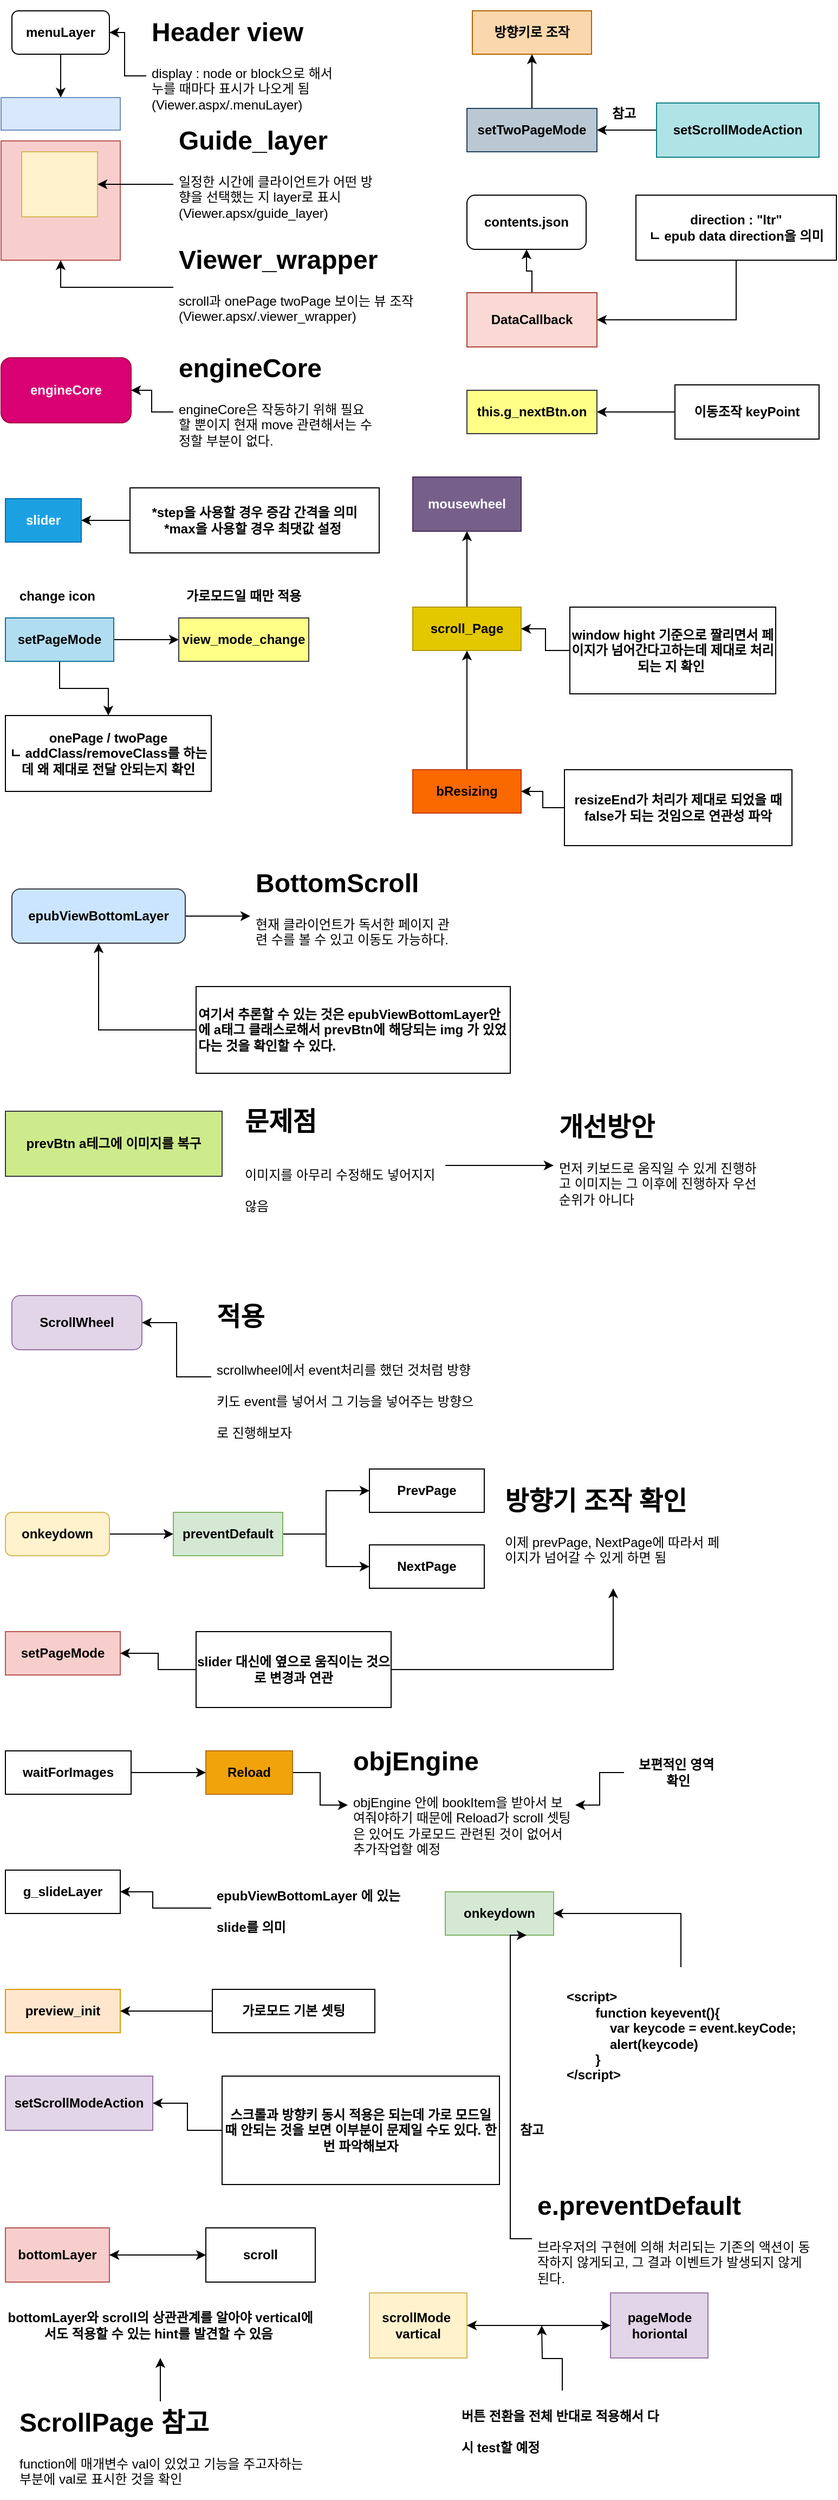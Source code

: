 <mxfile version="14.7.6" type="github">
  <diagram id="e1wD5PhbMvUPOnHznusr" name="Page-1">
    <mxGraphModel dx="1038" dy="547" grid="1" gridSize="10" guides="1" tooltips="1" connect="1" arrows="1" fold="1" page="1" pageScale="1" pageWidth="827" pageHeight="1169" math="0" shadow="0">
      <root>
        <mxCell id="0" />
        <mxCell id="1" parent="0" />
        <mxCell id="kPRlGzKAWg22ICulPj3k-5" value="" style="whiteSpace=wrap;html=1;aspect=fixed;fillColor=#f8cecc;strokeColor=#b85450;" parent="1" vertex="1">
          <mxGeometry x="30" y="145" width="110" height="110" as="geometry" />
        </mxCell>
        <mxCell id="kPRlGzKAWg22ICulPj3k-6" value="" style="rounded=0;whiteSpace=wrap;html=1;fillColor=#fff2cc;strokeColor=#d6b656;" parent="1" vertex="1">
          <mxGeometry x="49" y="155" width="70" height="60" as="geometry" />
        </mxCell>
        <mxCell id="kPRlGzKAWg22ICulPj3k-13" style="edgeStyle=orthogonalEdgeStyle;rounded=0;orthogonalLoop=1;jettySize=auto;html=1;" parent="1" source="kPRlGzKAWg22ICulPj3k-14" target="kPRlGzKAWg22ICulPj3k-15" edge="1">
          <mxGeometry relative="1" as="geometry" />
        </mxCell>
        <mxCell id="kPRlGzKAWg22ICulPj3k-14" value="&lt;b&gt;menuLayer&lt;/b&gt;" style="rounded=1;whiteSpace=wrap;html=1;" parent="1" vertex="1">
          <mxGeometry x="40" y="25" width="90" height="40" as="geometry" />
        </mxCell>
        <mxCell id="kPRlGzKAWg22ICulPj3k-15" value="" style="rounded=0;whiteSpace=wrap;html=1;fillColor=#dae8fc;strokeColor=#6c8ebf;" parent="1" vertex="1">
          <mxGeometry x="30" y="105" width="110" height="30" as="geometry" />
        </mxCell>
        <mxCell id="kPRlGzKAWg22ICulPj3k-16" style="edgeStyle=orthogonalEdgeStyle;rounded=0;orthogonalLoop=1;jettySize=auto;html=1;entryX=1;entryY=0.5;entryDx=0;entryDy=0;" parent="1" source="kPRlGzKAWg22ICulPj3k-18" target="kPRlGzKAWg22ICulPj3k-14" edge="1">
          <mxGeometry relative="1" as="geometry" />
        </mxCell>
        <mxCell id="kPRlGzKAWg22ICulPj3k-18" value="&lt;h1&gt;Header view&lt;/h1&gt;&lt;div&gt;display : node or block으로 해서&amp;nbsp;&lt;/div&gt;&lt;div&gt;누를 때마다 표시가 나오게 됨&amp;nbsp;&lt;/div&gt;&lt;div&gt;(Viewer.aspx/.menuLayer)&lt;/div&gt;" style="text;html=1;strokeColor=none;fillColor=none;spacing=5;spacingTop=-20;whiteSpace=wrap;overflow=hidden;rounded=0;" parent="1" vertex="1">
          <mxGeometry x="164" y="25" width="190" height="120" as="geometry" />
        </mxCell>
        <mxCell id="kPRlGzKAWg22ICulPj3k-19" style="edgeStyle=orthogonalEdgeStyle;rounded=0;orthogonalLoop=1;jettySize=auto;html=1;entryX=1;entryY=0.5;entryDx=0;entryDy=0;" parent="1" source="kPRlGzKAWg22ICulPj3k-20" target="kPRlGzKAWg22ICulPj3k-6" edge="1">
          <mxGeometry relative="1" as="geometry" />
        </mxCell>
        <mxCell id="kPRlGzKAWg22ICulPj3k-20" value="&lt;h1&gt;Guide_layer&lt;/h1&gt;&lt;div&gt;&lt;span&gt;일정한 시간에 클라이언트가 어떤 방향을 선택했는 지 layer로 표시&lt;/span&gt;&lt;/div&gt;&lt;div&gt;&lt;span&gt;(Viewer.apsx/guide_layer)&amp;nbsp;&amp;nbsp;&lt;/span&gt;&lt;br&gt;&lt;/div&gt;" style="text;html=1;strokeColor=none;fillColor=none;spacing=5;spacingTop=-20;whiteSpace=wrap;overflow=hidden;rounded=0;" parent="1" vertex="1">
          <mxGeometry x="189" y="125" width="190" height="120" as="geometry" />
        </mxCell>
        <mxCell id="kPRlGzKAWg22ICulPj3k-21" style="edgeStyle=orthogonalEdgeStyle;rounded=0;orthogonalLoop=1;jettySize=auto;html=1;entryX=0.5;entryY=1;entryDx=0;entryDy=0;" parent="1" source="kPRlGzKAWg22ICulPj3k-22" target="kPRlGzKAWg22ICulPj3k-5" edge="1">
          <mxGeometry relative="1" as="geometry" />
        </mxCell>
        <mxCell id="kPRlGzKAWg22ICulPj3k-22" value="&lt;h1&gt;Viewer_wrapper&lt;/h1&gt;&lt;div&gt;&lt;span&gt;scroll과 onePage twoPage 보이는 뷰 조작&amp;nbsp;&lt;/span&gt;&lt;br&gt;&lt;/div&gt;&lt;div&gt;&lt;span&gt;(Viewer.apsx/.viewer_wrapper)&lt;/span&gt;&lt;/div&gt;" style="text;html=1;strokeColor=none;fillColor=none;spacing=5;spacingTop=-20;whiteSpace=wrap;overflow=hidden;rounded=0;" parent="1" vertex="1">
          <mxGeometry x="189" y="235" width="245" height="90" as="geometry" />
        </mxCell>
        <mxCell id="kPRlGzKAWg22ICulPj3k-38" value="&lt;b&gt;engineCore&lt;/b&gt;" style="rounded=1;whiteSpace=wrap;html=1;fillColor=#d80073;strokeColor=#A50040;fontColor=#ffffff;" parent="1" vertex="1">
          <mxGeometry x="30" y="345" width="120" height="60" as="geometry" />
        </mxCell>
        <mxCell id="kPRlGzKAWg22ICulPj3k-39" style="edgeStyle=orthogonalEdgeStyle;rounded=0;orthogonalLoop=1;jettySize=auto;html=1;entryX=1;entryY=0.5;entryDx=0;entryDy=0;" parent="1" source="kPRlGzKAWg22ICulPj3k-41" target="kPRlGzKAWg22ICulPj3k-38" edge="1">
          <mxGeometry relative="1" as="geometry" />
        </mxCell>
        <mxCell id="kPRlGzKAWg22ICulPj3k-41" value="&lt;h1&gt;engineCore&lt;/h1&gt;&lt;div&gt;engineCore은 작동하기 위해 필요할 뿐이지 현재 move 관련해서는 수정할 부분이 없다.&amp;nbsp;&lt;/div&gt;" style="text;html=1;strokeColor=none;fillColor=none;spacing=5;spacingTop=-20;whiteSpace=wrap;overflow=hidden;rounded=0;" parent="1" vertex="1">
          <mxGeometry x="189" y="335" width="190" height="120" as="geometry" />
        </mxCell>
        <mxCell id="kPRlGzKAWg22ICulPj3k-42" value="&lt;b&gt;slider&lt;/b&gt;" style="rounded=0;whiteSpace=wrap;html=1;fillColor=#1ba1e2;strokeColor=#006EAF;fontColor=#ffffff;" parent="1" vertex="1">
          <mxGeometry x="34" y="475" width="70" height="40" as="geometry" />
        </mxCell>
        <mxCell id="kPRlGzKAWg22ICulPj3k-43" style="edgeStyle=orthogonalEdgeStyle;rounded=0;orthogonalLoop=1;jettySize=auto;html=1;" parent="1" source="kPRlGzKAWg22ICulPj3k-45" target="kPRlGzKAWg22ICulPj3k-42" edge="1">
          <mxGeometry relative="1" as="geometry" />
        </mxCell>
        <mxCell id="kPRlGzKAWg22ICulPj3k-45" value="&lt;b&gt;*step을 사용할 경우 증감 간격을 의미&lt;br&gt;*max을 사용할 경우&amp;nbsp;최댓값 설정&amp;nbsp;&lt;/b&gt;" style="rounded=0;whiteSpace=wrap;html=1;" parent="1" vertex="1">
          <mxGeometry x="149" y="465" width="230" height="60" as="geometry" />
        </mxCell>
        <mxCell id="kPRlGzKAWg22ICulPj3k-51" style="edgeStyle=orthogonalEdgeStyle;rounded=0;orthogonalLoop=1;jettySize=auto;html=1;entryX=0.5;entryY=0;entryDx=0;entryDy=0;" parent="1" source="kPRlGzKAWg22ICulPj3k-53" target="kPRlGzKAWg22ICulPj3k-54" edge="1">
          <mxGeometry relative="1" as="geometry" />
        </mxCell>
        <mxCell id="kPRlGzKAWg22ICulPj3k-52" style="edgeStyle=orthogonalEdgeStyle;rounded=0;orthogonalLoop=1;jettySize=auto;html=1;entryX=0;entryY=0.5;entryDx=0;entryDy=0;" parent="1" source="kPRlGzKAWg22ICulPj3k-53" target="kPRlGzKAWg22ICulPj3k-58" edge="1">
          <mxGeometry relative="1" as="geometry" />
        </mxCell>
        <mxCell id="kPRlGzKAWg22ICulPj3k-53" value="&lt;b&gt;setPageMode&lt;/b&gt;" style="rounded=0;whiteSpace=wrap;html=1;fillColor=#b1ddf0;strokeColor=#10739e;" parent="1" vertex="1">
          <mxGeometry x="34" y="585" width="100" height="40" as="geometry" />
        </mxCell>
        <mxCell id="kPRlGzKAWg22ICulPj3k-54" value="&lt;b&gt;onePage / twoPage&lt;br&gt;ㄴ addClass/removeClass를 하는데 왜 제대로 전달 안되는지 확인&lt;/b&gt;" style="rounded=0;whiteSpace=wrap;html=1;" parent="1" vertex="1">
          <mxGeometry x="34" y="675" width="190" height="70" as="geometry" />
        </mxCell>
        <mxCell id="kPRlGzKAWg22ICulPj3k-57" value="&lt;b&gt;change icon&lt;/b&gt;" style="text;html=1;strokeColor=none;fillColor=none;align=center;verticalAlign=middle;whiteSpace=wrap;rounded=0;" parent="1" vertex="1">
          <mxGeometry x="40" y="555" width="84" height="20" as="geometry" />
        </mxCell>
        <mxCell id="kPRlGzKAWg22ICulPj3k-58" value="&lt;b&gt;view_mode_change&lt;/b&gt;" style="rounded=0;whiteSpace=wrap;html=1;fillColor=#ffff88;strokeColor=#36393d;" parent="1" vertex="1">
          <mxGeometry x="194" y="585" width="120" height="40" as="geometry" />
        </mxCell>
        <mxCell id="kPRlGzKAWg22ICulPj3k-59" value="&lt;b&gt;가로모드일 때만 적용&lt;/b&gt;" style="text;html=1;strokeColor=none;fillColor=none;align=left;verticalAlign=middle;whiteSpace=wrap;rounded=0;" parent="1" vertex="1">
          <mxGeometry x="199" y="555" width="120" height="20" as="geometry" />
        </mxCell>
        <mxCell id="kPRlGzKAWg22ICulPj3k-69" style="edgeStyle=orthogonalEdgeStyle;rounded=0;orthogonalLoop=1;jettySize=auto;html=1;entryX=0.5;entryY=1;entryDx=0;entryDy=0;" parent="1" source="kPRlGzKAWg22ICulPj3k-70" target="kPRlGzKAWg22ICulPj3k-77" edge="1">
          <mxGeometry relative="1" as="geometry" />
        </mxCell>
        <mxCell id="kPRlGzKAWg22ICulPj3k-70" value="&lt;b&gt;scroll_Page&lt;/b&gt;" style="rounded=0;whiteSpace=wrap;html=1;fillColor=#e3c800;strokeColor=#B09500;fontColor=#000000;" parent="1" vertex="1">
          <mxGeometry x="410" y="575" width="100" height="40" as="geometry" />
        </mxCell>
        <mxCell id="kPRlGzKAWg22ICulPj3k-71" style="edgeStyle=orthogonalEdgeStyle;rounded=0;orthogonalLoop=1;jettySize=auto;html=1;entryX=1;entryY=0.5;entryDx=0;entryDy=0;" parent="1" source="kPRlGzKAWg22ICulPj3k-72" target="kPRlGzKAWg22ICulPj3k-70" edge="1">
          <mxGeometry relative="1" as="geometry" />
        </mxCell>
        <mxCell id="kPRlGzKAWg22ICulPj3k-72" value="&lt;b&gt;window hight 기준으로 짤리면서 페이지가 넘어간다고하는데 제대로 처리되는 지 확인&amp;nbsp;&lt;/b&gt;" style="rounded=0;whiteSpace=wrap;html=1;" parent="1" vertex="1">
          <mxGeometry x="555" y="575" width="190" height="80" as="geometry" />
        </mxCell>
        <mxCell id="kPRlGzKAWg22ICulPj3k-73" style="edgeStyle=orthogonalEdgeStyle;rounded=0;orthogonalLoop=1;jettySize=auto;html=1;entryX=0.5;entryY=1;entryDx=0;entryDy=0;" parent="1" source="kPRlGzKAWg22ICulPj3k-74" target="kPRlGzKAWg22ICulPj3k-70" edge="1">
          <mxGeometry relative="1" as="geometry" />
        </mxCell>
        <mxCell id="kPRlGzKAWg22ICulPj3k-74" value="&lt;b&gt;bResizing&lt;/b&gt;" style="rounded=0;whiteSpace=wrap;html=1;fillColor=#fa6800;strokeColor=#C73500;fontColor=#000000;" parent="1" vertex="1">
          <mxGeometry x="410" y="725" width="100" height="40" as="geometry" />
        </mxCell>
        <mxCell id="kPRlGzKAWg22ICulPj3k-75" style="edgeStyle=orthogonalEdgeStyle;rounded=0;orthogonalLoop=1;jettySize=auto;html=1;entryX=1;entryY=0.5;entryDx=0;entryDy=0;" parent="1" source="kPRlGzKAWg22ICulPj3k-76" target="kPRlGzKAWg22ICulPj3k-74" edge="1">
          <mxGeometry relative="1" as="geometry" />
        </mxCell>
        <mxCell id="kPRlGzKAWg22ICulPj3k-76" value="&lt;b&gt;resizeEnd가 처리가 제대로 되었을 때 false가 되는 것임으로 연관성 파악&lt;/b&gt;" style="rounded=0;whiteSpace=wrap;html=1;" parent="1" vertex="1">
          <mxGeometry x="550" y="725" width="210" height="70" as="geometry" />
        </mxCell>
        <mxCell id="kPRlGzKAWg22ICulPj3k-77" value="&lt;b&gt;mousewheel&lt;/b&gt;" style="rounded=0;whiteSpace=wrap;html=1;fillColor=#76608a;strokeColor=#432D57;fontColor=#ffffff;" parent="1" vertex="1">
          <mxGeometry x="410" y="455" width="100" height="50" as="geometry" />
        </mxCell>
        <mxCell id="kPRlGzKAWg22ICulPj3k-79" value="&lt;b&gt;방향키로 조작&lt;/b&gt;" style="rounded=0;whiteSpace=wrap;html=1;fillColor=#fad7ac;strokeColor=#b46504;" parent="1" vertex="1">
          <mxGeometry x="465" y="25" width="110" height="40" as="geometry" />
        </mxCell>
        <mxCell id="kPRlGzKAWg22ICulPj3k-80" style="edgeStyle=orthogonalEdgeStyle;rounded=0;orthogonalLoop=1;jettySize=auto;html=1;entryX=1;entryY=0.5;entryDx=0;entryDy=0;" parent="1" source="kPRlGzKAWg22ICulPj3k-81" target="kPRlGzKAWg22ICulPj3k-84" edge="1">
          <mxGeometry relative="1" as="geometry" />
        </mxCell>
        <mxCell id="kPRlGzKAWg22ICulPj3k-81" value="&lt;b&gt;setScrollModeAction&lt;/b&gt;" style="rounded=0;whiteSpace=wrap;html=1;fillColor=#b0e3e6;strokeColor=#0e8088;" parent="1" vertex="1">
          <mxGeometry x="635" y="110" width="150" height="50" as="geometry" />
        </mxCell>
        <mxCell id="kPRlGzKAWg22ICulPj3k-82" value="&lt;b&gt;참고&lt;/b&gt;" style="text;html=1;strokeColor=none;fillColor=none;align=center;verticalAlign=middle;whiteSpace=wrap;rounded=0;" parent="1" vertex="1">
          <mxGeometry x="585" y="110" width="40" height="20" as="geometry" />
        </mxCell>
        <mxCell id="kPRlGzKAWg22ICulPj3k-83" style="edgeStyle=orthogonalEdgeStyle;rounded=0;orthogonalLoop=1;jettySize=auto;html=1;" parent="1" source="kPRlGzKAWg22ICulPj3k-84" target="kPRlGzKAWg22ICulPj3k-79" edge="1">
          <mxGeometry relative="1" as="geometry" />
        </mxCell>
        <mxCell id="kPRlGzKAWg22ICulPj3k-84" value="&lt;b&gt;setTwoPageMode&lt;/b&gt;" style="rounded=0;whiteSpace=wrap;html=1;fillColor=#bac8d3;strokeColor=#23445d;" parent="1" vertex="1">
          <mxGeometry x="460" y="115" width="120" height="40" as="geometry" />
        </mxCell>
        <mxCell id="kPRlGzKAWg22ICulPj3k-85" value="&lt;b&gt;contents.json&lt;/b&gt;" style="rounded=1;whiteSpace=wrap;html=1;" parent="1" vertex="1">
          <mxGeometry x="460" y="195" width="110" height="50" as="geometry" />
        </mxCell>
        <mxCell id="kPRlGzKAWg22ICulPj3k-86" style="edgeStyle=orthogonalEdgeStyle;rounded=0;orthogonalLoop=1;jettySize=auto;html=1;" parent="1" source="kPRlGzKAWg22ICulPj3k-87" target="kPRlGzKAWg22ICulPj3k-85" edge="1">
          <mxGeometry relative="1" as="geometry" />
        </mxCell>
        <mxCell id="kPRlGzKAWg22ICulPj3k-87" value="&lt;b&gt;DataCallback&lt;/b&gt;" style="rounded=0;whiteSpace=wrap;html=1;fillColor=#fad9d5;strokeColor=#ae4132;" parent="1" vertex="1">
          <mxGeometry x="460" y="285" width="120" height="50" as="geometry" />
        </mxCell>
        <mxCell id="kPRlGzKAWg22ICulPj3k-88" style="edgeStyle=orthogonalEdgeStyle;rounded=0;orthogonalLoop=1;jettySize=auto;html=1;entryX=1;entryY=0.5;entryDx=0;entryDy=0;" parent="1" source="kPRlGzKAWg22ICulPj3k-89" target="kPRlGzKAWg22ICulPj3k-87" edge="1">
          <mxGeometry relative="1" as="geometry">
            <Array as="points">
              <mxPoint x="709" y="310" />
            </Array>
          </mxGeometry>
        </mxCell>
        <mxCell id="kPRlGzKAWg22ICulPj3k-89" value="&lt;b&gt;direction : &quot;ltr&quot;&lt;br&gt;ㄴ epub data direction을 의미&lt;br&gt;&lt;/b&gt;" style="rounded=0;whiteSpace=wrap;html=1;" parent="1" vertex="1">
          <mxGeometry x="616" y="195" width="185" height="60" as="geometry" />
        </mxCell>
        <mxCell id="kPRlGzKAWg22ICulPj3k-90" value="&lt;b&gt;this.g_nextBtn.on&lt;/b&gt;" style="rounded=0;whiteSpace=wrap;html=1;fillColor=#ffff88;strokeColor=#36393d;" parent="1" vertex="1">
          <mxGeometry x="460" y="375" width="120" height="40" as="geometry" />
        </mxCell>
        <mxCell id="kPRlGzKAWg22ICulPj3k-91" style="edgeStyle=orthogonalEdgeStyle;rounded=0;orthogonalLoop=1;jettySize=auto;html=1;entryX=1;entryY=0.5;entryDx=0;entryDy=0;" parent="1" source="kPRlGzKAWg22ICulPj3k-92" target="kPRlGzKAWg22ICulPj3k-90" edge="1">
          <mxGeometry relative="1" as="geometry" />
        </mxCell>
        <mxCell id="kPRlGzKAWg22ICulPj3k-92" value="&lt;b&gt;이동조작 keyPoint&lt;/b&gt;" style="rounded=0;whiteSpace=wrap;html=1;" parent="1" vertex="1">
          <mxGeometry x="652" y="370" width="133" height="50" as="geometry" />
        </mxCell>
        <mxCell id="kPRlGzKAWg22ICulPj3k-93" style="edgeStyle=orthogonalEdgeStyle;rounded=0;orthogonalLoop=1;jettySize=auto;html=1;entryX=0;entryY=0.5;entryDx=0;entryDy=0;" parent="1" source="kPRlGzKAWg22ICulPj3k-94" target="kPRlGzKAWg22ICulPj3k-95" edge="1">
          <mxGeometry relative="1" as="geometry" />
        </mxCell>
        <mxCell id="kPRlGzKAWg22ICulPj3k-94" value="&lt;b&gt;epubViewBottomLayer&lt;/b&gt;" style="rounded=1;whiteSpace=wrap;html=1;fillColor=#cce5ff;strokeColor=#36393d;" parent="1" vertex="1">
          <mxGeometry x="40" y="835" width="160" height="50" as="geometry" />
        </mxCell>
        <mxCell id="kPRlGzKAWg22ICulPj3k-95" value="&lt;h1&gt;BottomScroll&lt;/h1&gt;&lt;p&gt;현재 클라이언트가 독서한 페이지 관련 수를 볼 수 있고 이동도 가능하다.&lt;/p&gt;" style="text;html=1;strokeColor=none;fillColor=none;spacing=5;spacingTop=-20;whiteSpace=wrap;overflow=hidden;rounded=0;" parent="1" vertex="1">
          <mxGeometry x="260" y="810" width="190" height="100" as="geometry" />
        </mxCell>
        <mxCell id="kPRlGzKAWg22ICulPj3k-96" style="edgeStyle=orthogonalEdgeStyle;rounded=0;orthogonalLoop=1;jettySize=auto;html=1;entryX=0.5;entryY=1;entryDx=0;entryDy=0;" parent="1" source="kPRlGzKAWg22ICulPj3k-97" target="kPRlGzKAWg22ICulPj3k-94" edge="1">
          <mxGeometry relative="1" as="geometry" />
        </mxCell>
        <mxCell id="kPRlGzKAWg22ICulPj3k-97" value="&lt;b&gt;여기서 추론할 수 있는 것은 epubViewBottomLayer안에 a태그 클래스로해서 prevBtn에 해당되는 img 가 있었다는 것을 확인할 수 있다.&amp;nbsp;&lt;/b&gt;" style="rounded=0;whiteSpace=wrap;html=1;align=left;" parent="1" vertex="1">
          <mxGeometry x="210" y="925" width="290" height="80" as="geometry" />
        </mxCell>
        <mxCell id="kPRlGzKAWg22ICulPj3k-98" value="&lt;b&gt;prevBtn a테그에 이미지를 복구&lt;/b&gt;" style="rounded=0;whiteSpace=wrap;html=1;fillColor=#cdeb8b;strokeColor=#36393d;" parent="1" vertex="1">
          <mxGeometry x="34" y="1040" width="200" height="60" as="geometry" />
        </mxCell>
        <mxCell id="iuW5i6splYpdamNilFSW-3" style="edgeStyle=orthogonalEdgeStyle;rounded=0;orthogonalLoop=1;jettySize=auto;html=1;entryX=0;entryY=0.5;entryDx=0;entryDy=0;" parent="1" source="iuW5i6splYpdamNilFSW-1" target="iuW5i6splYpdamNilFSW-2" edge="1">
          <mxGeometry relative="1" as="geometry" />
        </mxCell>
        <mxCell id="iuW5i6splYpdamNilFSW-1" value="&lt;h1&gt;&lt;span&gt;문제점&lt;/span&gt;&lt;/h1&gt;&lt;h1&gt;&lt;span style=&quot;font-size: 12px ; font-weight: 400&quot;&gt;이미지를 아무리 수정해도 넣어지지 않음&amp;nbsp;&lt;/span&gt;&lt;/h1&gt;" style="text;html=1;strokeColor=none;fillColor=none;spacing=5;spacingTop=-20;whiteSpace=wrap;overflow=hidden;rounded=0;" parent="1" vertex="1">
          <mxGeometry x="250" y="1030" width="190" height="120" as="geometry" />
        </mxCell>
        <mxCell id="iuW5i6splYpdamNilFSW-2" value="&lt;h1&gt;개선방안&lt;/h1&gt;&lt;p&gt;먼저 키보드로 움직일 수 있게 진행하고 이미지는 그 이후에 진행하자 우선순위가 아니다&lt;/p&gt;" style="text;html=1;strokeColor=none;fillColor=none;spacing=5;spacingTop=-20;whiteSpace=wrap;overflow=hidden;rounded=0;" parent="1" vertex="1">
          <mxGeometry x="540" y="1035" width="195" height="110" as="geometry" />
        </mxCell>
        <mxCell id="iuW5i6splYpdamNilFSW-4" value="&lt;b&gt;ScrollWheel&lt;/b&gt;" style="rounded=1;whiteSpace=wrap;html=1;fillColor=#e1d5e7;strokeColor=#9673a6;" parent="1" vertex="1">
          <mxGeometry x="40" y="1210" width="120" height="50" as="geometry" />
        </mxCell>
        <mxCell id="iuW5i6splYpdamNilFSW-6" style="edgeStyle=orthogonalEdgeStyle;rounded=0;orthogonalLoop=1;jettySize=auto;html=1;entryX=1;entryY=0.5;entryDx=0;entryDy=0;" parent="1" source="iuW5i6splYpdamNilFSW-5" target="iuW5i6splYpdamNilFSW-4" edge="1">
          <mxGeometry relative="1" as="geometry" />
        </mxCell>
        <mxCell id="iuW5i6splYpdamNilFSW-5" value="&lt;h1&gt;&lt;span&gt;적용&lt;/span&gt;&lt;/h1&gt;&lt;h1&gt;&lt;span style=&quot;font-size: 12px ; font-weight: 400&quot;&gt;scrollwheel에서 event처리를 했던 것처럼 방향키도 event를 넣어서 그 기능을 넣어주는 방향으로 진행해보자&amp;nbsp;&lt;/span&gt;&lt;/h1&gt;" style="text;html=1;strokeColor=none;fillColor=none;spacing=5;spacingTop=-20;whiteSpace=wrap;overflow=hidden;rounded=0;" parent="1" vertex="1">
          <mxGeometry x="224" y="1210" width="246" height="150" as="geometry" />
        </mxCell>
        <mxCell id="iuW5i6splYpdamNilFSW-7" value="&lt;b&gt;PrevPage&lt;/b&gt;" style="rounded=0;whiteSpace=wrap;html=1;" parent="1" vertex="1">
          <mxGeometry x="370" y="1370" width="106" height="40" as="geometry" />
        </mxCell>
        <mxCell id="iuW5i6splYpdamNilFSW-8" value="&lt;b&gt;NextPage&lt;/b&gt;" style="rounded=0;whiteSpace=wrap;html=1;" parent="1" vertex="1">
          <mxGeometry x="370" y="1440" width="106" height="40" as="geometry" />
        </mxCell>
        <mxCell id="U5ivhS8-NOqXa-dpkwsS-3" style="edgeStyle=orthogonalEdgeStyle;rounded=0;orthogonalLoop=1;jettySize=auto;html=1;entryX=0;entryY=0.5;entryDx=0;entryDy=0;" parent="1" source="U5ivhS8-NOqXa-dpkwsS-1" target="U5ivhS8-NOqXa-dpkwsS-2" edge="1">
          <mxGeometry relative="1" as="geometry" />
        </mxCell>
        <mxCell id="U5ivhS8-NOqXa-dpkwsS-1" value="&lt;b&gt;onkeydown&lt;/b&gt;" style="rounded=1;whiteSpace=wrap;html=1;fillColor=#fff2cc;strokeColor=#d6b656;" parent="1" vertex="1">
          <mxGeometry x="34" y="1410" width="96" height="40" as="geometry" />
        </mxCell>
        <mxCell id="U5ivhS8-NOqXa-dpkwsS-4" style="edgeStyle=orthogonalEdgeStyle;rounded=0;orthogonalLoop=1;jettySize=auto;html=1;entryX=0;entryY=0.5;entryDx=0;entryDy=0;" parent="1" source="U5ivhS8-NOqXa-dpkwsS-2" target="iuW5i6splYpdamNilFSW-7" edge="1">
          <mxGeometry relative="1" as="geometry" />
        </mxCell>
        <mxCell id="U5ivhS8-NOqXa-dpkwsS-5" style="edgeStyle=orthogonalEdgeStyle;rounded=0;orthogonalLoop=1;jettySize=auto;html=1;" parent="1" source="U5ivhS8-NOqXa-dpkwsS-2" target="iuW5i6splYpdamNilFSW-8" edge="1">
          <mxGeometry relative="1" as="geometry" />
        </mxCell>
        <mxCell id="U5ivhS8-NOqXa-dpkwsS-2" value="&lt;b&gt;preventDefault&lt;/b&gt;" style="rounded=0;whiteSpace=wrap;html=1;fillColor=#d5e8d4;strokeColor=#82b366;" parent="1" vertex="1">
          <mxGeometry x="189" y="1410" width="101" height="40" as="geometry" />
        </mxCell>
        <mxCell id="U5ivhS8-NOqXa-dpkwsS-6" value="&lt;h1&gt;방향기 조작 확인&lt;/h1&gt;&lt;p&gt;이제 prevPage, NextPage에 따라서 페이지가 넘어갈 수 있게 하면 됨&amp;nbsp;&lt;/p&gt;" style="text;html=1;strokeColor=none;fillColor=none;spacing=5;spacingTop=-20;whiteSpace=wrap;overflow=hidden;rounded=0;" parent="1" vertex="1">
          <mxGeometry x="490" y="1380" width="210" height="100" as="geometry" />
        </mxCell>
        <mxCell id="U5ivhS8-NOqXa-dpkwsS-7" value="&lt;b&gt;setPageMode&lt;/b&gt;" style="rounded=0;whiteSpace=wrap;html=1;fillColor=#f8cecc;strokeColor=#b85450;" parent="1" vertex="1">
          <mxGeometry x="34" y="1520" width="106" height="40" as="geometry" />
        </mxCell>
        <mxCell id="U5ivhS8-NOqXa-dpkwsS-9" style="edgeStyle=orthogonalEdgeStyle;rounded=0;orthogonalLoop=1;jettySize=auto;html=1;" parent="1" source="U5ivhS8-NOqXa-dpkwsS-8" target="U5ivhS8-NOqXa-dpkwsS-6" edge="1">
          <mxGeometry relative="1" as="geometry" />
        </mxCell>
        <mxCell id="U5ivhS8-NOqXa-dpkwsS-10" style="edgeStyle=orthogonalEdgeStyle;rounded=0;orthogonalLoop=1;jettySize=auto;html=1;entryX=1;entryY=0.5;entryDx=0;entryDy=0;" parent="1" source="U5ivhS8-NOqXa-dpkwsS-8" target="U5ivhS8-NOqXa-dpkwsS-7" edge="1">
          <mxGeometry relative="1" as="geometry" />
        </mxCell>
        <mxCell id="U5ivhS8-NOqXa-dpkwsS-8" value="&lt;b&gt;slider 대신에 옆으로 움직이는 것으로 변경과 연관&lt;/b&gt;" style="rounded=0;whiteSpace=wrap;html=1;" parent="1" vertex="1">
          <mxGeometry x="210" y="1520" width="180" height="70" as="geometry" />
        </mxCell>
        <mxCell id="U5ivhS8-NOqXa-dpkwsS-17" style="edgeStyle=orthogonalEdgeStyle;rounded=0;orthogonalLoop=1;jettySize=auto;html=1;entryX=0;entryY=0.5;entryDx=0;entryDy=0;" parent="1" source="U5ivhS8-NOqXa-dpkwsS-11" target="U5ivhS8-NOqXa-dpkwsS-16" edge="1">
          <mxGeometry relative="1" as="geometry" />
        </mxCell>
        <mxCell id="U5ivhS8-NOqXa-dpkwsS-11" value="&lt;b&gt;Reload&lt;/b&gt;" style="rounded=0;whiteSpace=wrap;html=1;fillColor=#f0a30a;strokeColor=#BD7000;fontColor=#000000;" parent="1" vertex="1">
          <mxGeometry x="219" y="1630" width="80" height="40" as="geometry" />
        </mxCell>
        <mxCell id="U5ivhS8-NOqXa-dpkwsS-15" style="edgeStyle=orthogonalEdgeStyle;rounded=0;orthogonalLoop=1;jettySize=auto;html=1;" parent="1" source="U5ivhS8-NOqXa-dpkwsS-12" target="U5ivhS8-NOqXa-dpkwsS-11" edge="1">
          <mxGeometry relative="1" as="geometry" />
        </mxCell>
        <mxCell id="U5ivhS8-NOqXa-dpkwsS-12" value="&lt;b&gt;waitForImages&lt;/b&gt;" style="rounded=0;whiteSpace=wrap;html=1;" parent="1" vertex="1">
          <mxGeometry x="34" y="1630" width="116" height="40" as="geometry" />
        </mxCell>
        <mxCell id="U5ivhS8-NOqXa-dpkwsS-16" value="&lt;h1&gt;objEngine&amp;nbsp;&lt;/h1&gt;&lt;p&gt;objEngine 안에 bookItem을 받아서 보여줘야하기 때문에 Reload가 scroll 셋팅은 있어도 가로모드 관련된 것이 없어서 추가작업할 예정&lt;/p&gt;" style="text;html=1;strokeColor=none;fillColor=none;spacing=5;spacingTop=-20;whiteSpace=wrap;overflow=hidden;rounded=0;" parent="1" vertex="1">
          <mxGeometry x="350" y="1620" width="210" height="120" as="geometry" />
        </mxCell>
        <mxCell id="U5ivhS8-NOqXa-dpkwsS-18" value="&lt;b&gt;g_slideLayer&lt;/b&gt;" style="rounded=0;whiteSpace=wrap;html=1;" parent="1" vertex="1">
          <mxGeometry x="34" y="1740" width="106" height="40" as="geometry" />
        </mxCell>
        <mxCell id="U5ivhS8-NOqXa-dpkwsS-23" value="" style="edgeStyle=orthogonalEdgeStyle;rounded=0;orthogonalLoop=1;jettySize=auto;html=1;" parent="1" source="U5ivhS8-NOqXa-dpkwsS-19" target="U5ivhS8-NOqXa-dpkwsS-18" edge="1">
          <mxGeometry relative="1" as="geometry">
            <Array as="points">
              <mxPoint x="170" y="1775" />
              <mxPoint x="170" y="1760" />
            </Array>
          </mxGeometry>
        </mxCell>
        <mxCell id="U5ivhS8-NOqXa-dpkwsS-19" value="&lt;h1&gt;&lt;span style=&quot;font-size: 12px&quot;&gt;epubViewBottomLayer 에 있는 slide를 의미&amp;nbsp;&lt;/span&gt;&lt;br&gt;&lt;/h1&gt;" style="text;html=1;strokeColor=none;fillColor=none;spacing=5;spacingTop=-20;whiteSpace=wrap;overflow=hidden;rounded=0;" parent="1" vertex="1">
          <mxGeometry x="224" y="1740" width="190" height="70" as="geometry" />
        </mxCell>
        <mxCell id="U5ivhS8-NOqXa-dpkwsS-25" style="edgeStyle=orthogonalEdgeStyle;rounded=0;orthogonalLoop=1;jettySize=auto;html=1;" parent="1" source="U5ivhS8-NOqXa-dpkwsS-24" target="U5ivhS8-NOqXa-dpkwsS-16" edge="1">
          <mxGeometry relative="1" as="geometry" />
        </mxCell>
        <mxCell id="U5ivhS8-NOqXa-dpkwsS-24" value="&lt;b&gt;보편적인 영역&amp;nbsp;&lt;br&gt;확인&lt;/b&gt;" style="text;html=1;strokeColor=none;fillColor=none;align=center;verticalAlign=middle;whiteSpace=wrap;rounded=0;" parent="1" vertex="1">
          <mxGeometry x="605" y="1620" width="100" height="60" as="geometry" />
        </mxCell>
        <mxCell id="U5ivhS8-NOqXa-dpkwsS-26" value="&lt;b&gt;preview_init&lt;/b&gt;" style="rounded=0;whiteSpace=wrap;html=1;fillColor=#ffe6cc;strokeColor=#d79b00;" parent="1" vertex="1">
          <mxGeometry x="34" y="1850" width="106" height="40" as="geometry" />
        </mxCell>
        <mxCell id="U5ivhS8-NOqXa-dpkwsS-28" style="edgeStyle=orthogonalEdgeStyle;rounded=0;orthogonalLoop=1;jettySize=auto;html=1;entryX=1;entryY=0.5;entryDx=0;entryDy=0;" parent="1" source="U5ivhS8-NOqXa-dpkwsS-27" target="U5ivhS8-NOqXa-dpkwsS-26" edge="1">
          <mxGeometry relative="1" as="geometry" />
        </mxCell>
        <mxCell id="U5ivhS8-NOqXa-dpkwsS-27" value="&lt;b&gt;가로모드 기본 셋팅&lt;/b&gt;" style="rounded=0;whiteSpace=wrap;html=1;" parent="1" vertex="1">
          <mxGeometry x="225" y="1850" width="150" height="40" as="geometry" />
        </mxCell>
        <mxCell id="1GNjUkm0f3w-K9f3igT4-1" value="&lt;b&gt;setScrollModeAction&lt;/b&gt;" style="rounded=0;whiteSpace=wrap;html=1;fillColor=#e1d5e7;strokeColor=#9673a6;" parent="1" vertex="1">
          <mxGeometry x="34" y="1930" width="136" height="50" as="geometry" />
        </mxCell>
        <mxCell id="1GNjUkm0f3w-K9f3igT4-3" style="edgeStyle=orthogonalEdgeStyle;rounded=0;orthogonalLoop=1;jettySize=auto;html=1;entryX=1;entryY=0.5;entryDx=0;entryDy=0;" parent="1" source="1GNjUkm0f3w-K9f3igT4-2" target="1GNjUkm0f3w-K9f3igT4-1" edge="1">
          <mxGeometry relative="1" as="geometry" />
        </mxCell>
        <mxCell id="1GNjUkm0f3w-K9f3igT4-2" value="&lt;b&gt;스크롤과 방향키 동시 적용은 되는데 가로 모드일 때 안되는 것을 보면 이부분이 문제일 수도 있다. 한번 파악해보자&lt;/b&gt;" style="rounded=0;whiteSpace=wrap;html=1;" parent="1" vertex="1">
          <mxGeometry x="234" y="1930" width="256" height="100" as="geometry" />
        </mxCell>
        <mxCell id="fOdEkcvAjvyOJWPLXvry-3" style="edgeStyle=orthogonalEdgeStyle;rounded=0;orthogonalLoop=1;jettySize=auto;html=1;" parent="1" source="fOdEkcvAjvyOJWPLXvry-1" target="fOdEkcvAjvyOJWPLXvry-2" edge="1">
          <mxGeometry relative="1" as="geometry" />
        </mxCell>
        <mxCell id="fOdEkcvAjvyOJWPLXvry-1" value="&lt;b&gt;bottomLayer&lt;/b&gt;" style="rounded=0;whiteSpace=wrap;html=1;fillColor=#f8cecc;strokeColor=#b85450;" parent="1" vertex="1">
          <mxGeometry x="34" y="2070" width="96" height="50" as="geometry" />
        </mxCell>
        <mxCell id="fOdEkcvAjvyOJWPLXvry-4" style="edgeStyle=orthogonalEdgeStyle;rounded=0;orthogonalLoop=1;jettySize=auto;html=1;entryX=1;entryY=0.5;entryDx=0;entryDy=0;" parent="1" source="fOdEkcvAjvyOJWPLXvry-2" target="fOdEkcvAjvyOJWPLXvry-1" edge="1">
          <mxGeometry relative="1" as="geometry" />
        </mxCell>
        <mxCell id="fOdEkcvAjvyOJWPLXvry-2" value="&lt;b&gt;scroll&lt;/b&gt;" style="rounded=0;whiteSpace=wrap;html=1;" parent="1" vertex="1">
          <mxGeometry x="219" y="2070" width="101" height="50" as="geometry" />
        </mxCell>
        <mxCell id="fOdEkcvAjvyOJWPLXvry-5" value="&lt;b&gt;bottomLayer와 scroll의 상관관계를 알아야 vertical에서도 적용할 수 있는 hint를 발견할 수 있음&amp;nbsp;&lt;/b&gt;" style="text;html=1;strokeColor=none;fillColor=none;align=center;verticalAlign=middle;whiteSpace=wrap;rounded=0;" parent="1" vertex="1">
          <mxGeometry x="34" y="2130" width="286" height="60" as="geometry" />
        </mxCell>
        <mxCell id="fOdEkcvAjvyOJWPLXvry-7" style="edgeStyle=orthogonalEdgeStyle;rounded=0;orthogonalLoop=1;jettySize=auto;html=1;entryX=0.5;entryY=1;entryDx=0;entryDy=0;" parent="1" source="fOdEkcvAjvyOJWPLXvry-6" target="fOdEkcvAjvyOJWPLXvry-5" edge="1">
          <mxGeometry relative="1" as="geometry" />
        </mxCell>
        <mxCell id="fOdEkcvAjvyOJWPLXvry-6" value="&lt;h1&gt;ScrollPage 참고&lt;/h1&gt;&lt;p&gt;function에 매개변수 val이 있었고 기능을 주고자하는 부분에 val로 표시한 것을 확인&amp;nbsp;&lt;/p&gt;" style="text;html=1;strokeColor=none;fillColor=none;spacing=5;spacingTop=-20;whiteSpace=wrap;overflow=hidden;rounded=0;" parent="1" vertex="1">
          <mxGeometry x="42" y="2230" width="270" height="90" as="geometry" />
        </mxCell>
        <mxCell id="MsV2zIIszYdnzMvMHSic-1" value="&lt;b&gt;onkeydown&lt;/b&gt;" style="rounded=0;whiteSpace=wrap;html=1;fillColor=#d5e8d4;strokeColor=#82b366;" parent="1" vertex="1">
          <mxGeometry x="440" y="1760" width="100" height="40" as="geometry" />
        </mxCell>
        <mxCell id="MsV2zIIszYdnzMvMHSic-4" style="edgeStyle=orthogonalEdgeStyle;rounded=0;orthogonalLoop=1;jettySize=auto;html=1;entryX=1;entryY=0.5;entryDx=0;entryDy=0;" parent="1" source="MsV2zIIszYdnzMvMHSic-3" target="MsV2zIIszYdnzMvMHSic-1" edge="1">
          <mxGeometry relative="1" as="geometry">
            <mxPoint x="550" y="1770" as="targetPoint" />
            <Array as="points">
              <mxPoint x="658" y="1780" />
            </Array>
          </mxGeometry>
        </mxCell>
        <mxCell id="MsV2zIIszYdnzMvMHSic-3" value="&lt;div&gt;&lt;b&gt;&amp;lt;script&amp;gt;&lt;/b&gt;&lt;/div&gt;&lt;div&gt;&lt;b&gt;&amp;nbsp; &amp;nbsp; &amp;nbsp; &amp;nbsp; function keyevent(){&lt;/b&gt;&lt;/div&gt;&lt;div&gt;&lt;b&gt;&amp;nbsp; &amp;nbsp; &amp;nbsp; &amp;nbsp; &amp;nbsp; &amp;nbsp; var keycode = event.keyCode;&lt;/b&gt;&lt;/div&gt;&lt;div&gt;&lt;b&gt;&amp;nbsp; &amp;nbsp; &amp;nbsp; &amp;nbsp; &amp;nbsp; &amp;nbsp; alert(keycode)&lt;/b&gt;&lt;/div&gt;&lt;div&gt;&lt;b&gt;&amp;nbsp; &amp;nbsp; &amp;nbsp; &amp;nbsp; }&lt;/b&gt;&lt;/div&gt;&lt;div&gt;&lt;b&gt;&amp;lt;/script&amp;gt;&lt;/b&gt;&lt;/div&gt;" style="rounded=0;whiteSpace=wrap;html=1;strokeColor=#FFFFFF;align=left;" parent="1" vertex="1">
          <mxGeometry x="550" y="1830" width="215" height="125" as="geometry" />
        </mxCell>
        <mxCell id="MsV2zIIszYdnzMvMHSic-7" style="edgeStyle=orthogonalEdgeStyle;rounded=0;orthogonalLoop=1;jettySize=auto;html=1;entryX=0.75;entryY=1;entryDx=0;entryDy=0;" parent="1" source="MsV2zIIszYdnzMvMHSic-5" target="MsV2zIIszYdnzMvMHSic-1" edge="1">
          <mxGeometry relative="1" as="geometry">
            <Array as="points">
              <mxPoint x="500" y="2080" />
              <mxPoint x="500" y="1800" />
            </Array>
          </mxGeometry>
        </mxCell>
        <mxCell id="MsV2zIIszYdnzMvMHSic-5" value="&lt;h1&gt;e.preventDefault&amp;nbsp;&lt;/h1&gt;&lt;p&gt;브라우저의 구현에 의해 처리되는 기존의 액션이 동작하지 않게되고, 그 결과 이벤트가 발생되지 않게 된다.&lt;/p&gt;" style="text;html=1;strokeColor=none;fillColor=none;spacing=5;spacingTop=-20;whiteSpace=wrap;overflow=hidden;rounded=0;" parent="1" vertex="1">
          <mxGeometry x="520" y="2030" width="260" height="100" as="geometry" />
        </mxCell>
        <mxCell id="MsV2zIIszYdnzMvMHSic-8" value="&lt;b&gt;참고&lt;/b&gt;" style="text;html=1;strokeColor=none;fillColor=none;align=center;verticalAlign=middle;whiteSpace=wrap;rounded=0;" parent="1" vertex="1">
          <mxGeometry x="500" y="1970" width="40" height="20" as="geometry" />
        </mxCell>
        <mxCell id="eXka8Ew9YCxGyz-5EVeJ-3" style="edgeStyle=orthogonalEdgeStyle;rounded=0;orthogonalLoop=1;jettySize=auto;html=1;" edge="1" parent="1" source="eXka8Ew9YCxGyz-5EVeJ-1" target="eXka8Ew9YCxGyz-5EVeJ-2">
          <mxGeometry relative="1" as="geometry" />
        </mxCell>
        <mxCell id="eXka8Ew9YCxGyz-5EVeJ-1" value="&lt;b&gt;scrollMode&amp;nbsp;&lt;br&gt;vartical&lt;/b&gt;" style="rounded=0;whiteSpace=wrap;html=1;fillColor=#fff2cc;strokeColor=#d6b656;" vertex="1" parent="1">
          <mxGeometry x="370" y="2130" width="90" height="60" as="geometry" />
        </mxCell>
        <mxCell id="eXka8Ew9YCxGyz-5EVeJ-4" style="edgeStyle=orthogonalEdgeStyle;rounded=0;orthogonalLoop=1;jettySize=auto;html=1;entryX=1;entryY=0.5;entryDx=0;entryDy=0;" edge="1" parent="1" source="eXka8Ew9YCxGyz-5EVeJ-2" target="eXka8Ew9YCxGyz-5EVeJ-1">
          <mxGeometry relative="1" as="geometry" />
        </mxCell>
        <mxCell id="eXka8Ew9YCxGyz-5EVeJ-2" value="&lt;b&gt;pageMode&lt;br&gt;horiontal&lt;br&gt;&lt;/b&gt;" style="rounded=0;whiteSpace=wrap;html=1;fillColor=#e1d5e7;strokeColor=#9673a6;" vertex="1" parent="1">
          <mxGeometry x="592.5" y="2130" width="90" height="60" as="geometry" />
        </mxCell>
        <mxCell id="eXka8Ew9YCxGyz-5EVeJ-6" style="edgeStyle=orthogonalEdgeStyle;rounded=0;orthogonalLoop=1;jettySize=auto;html=1;" edge="1" parent="1" source="eXka8Ew9YCxGyz-5EVeJ-5">
          <mxGeometry relative="1" as="geometry">
            <mxPoint x="529" y="2160" as="targetPoint" />
          </mxGeometry>
        </mxCell>
        <mxCell id="eXka8Ew9YCxGyz-5EVeJ-5" value="&lt;h1&gt;&lt;span style=&quot;font-size: 12px&quot;&gt;버튼 전환을 전체 반대로 적용해서 다시 test할 예정&amp;nbsp;&lt;/span&gt;&lt;/h1&gt;" style="text;html=1;strokeColor=none;fillColor=none;spacing=5;spacingTop=-20;whiteSpace=wrap;overflow=hidden;rounded=0;" vertex="1" parent="1">
          <mxGeometry x="450" y="2220" width="196" height="70" as="geometry" />
        </mxCell>
      </root>
    </mxGraphModel>
  </diagram>
</mxfile>
